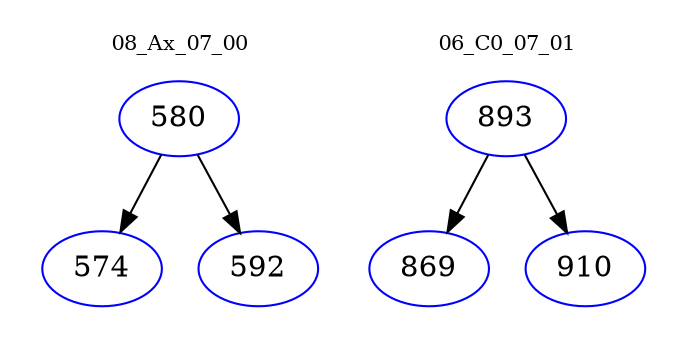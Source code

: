 digraph{
subgraph cluster_0 {
color = white
label = "08_Ax_07_00";
fontsize=10;
T0_580 [label="580", color="blue"]
T0_580 -> T0_574 [color="black"]
T0_574 [label="574", color="blue"]
T0_580 -> T0_592 [color="black"]
T0_592 [label="592", color="blue"]
}
subgraph cluster_1 {
color = white
label = "06_C0_07_01";
fontsize=10;
T1_893 [label="893", color="blue"]
T1_893 -> T1_869 [color="black"]
T1_869 [label="869", color="blue"]
T1_893 -> T1_910 [color="black"]
T1_910 [label="910", color="blue"]
}
}
